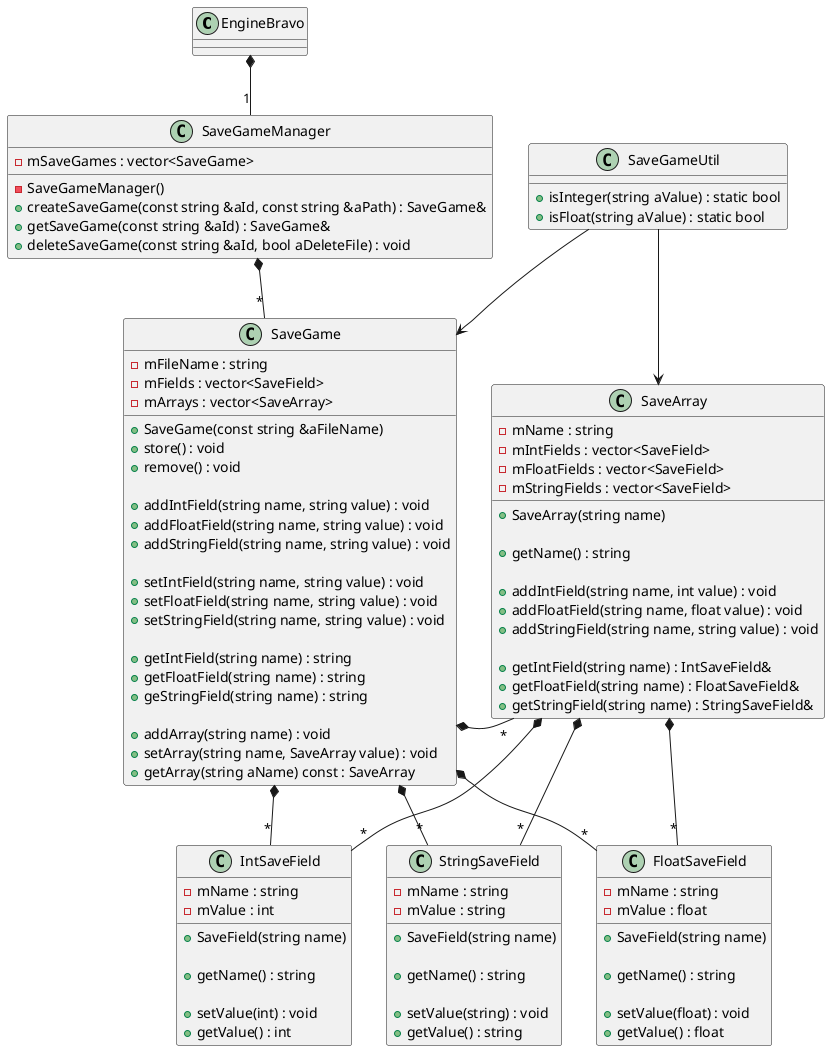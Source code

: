 @startuml

class EngineBravo {
}

class SaveGameManager {
  - mSaveGames : vector<SaveGame>
  - SaveGameManager()
  + createSaveGame(const string &aId, const string &aPath) : SaveGame&
  + getSaveGame(const string &aId) : SaveGame& 
  + deleteSaveGame(const string &aId, bool aDeleteFile) : void
}

class SaveGame {
  - mFileName : string
  - mFields : vector<SaveField>
  - mArrays : vector<SaveArray>

  + SaveGame(const string &aFileName)
  + store() : void
  + remove() : void

  + addIntField(string name, string value) : void
  + addFloatField(string name, string value) : void
  + addStringField(string name, string value) : void

  + setIntField(string name, string value) : void
  + setFloatField(string name, string value) : void
  + setStringField(string name, string value) : void

  + getIntField(string name) : string
  + getFloatField(string name) : string
  + geStringField(string name) : string

  + addArray(string name) : void
  + setArray(string name, SaveArray value) : void
  + getArray(string aName) const : SaveArray
}

class SaveGameUtil {
  + isInteger(string aValue) : static bool
  + isFloat(string aValue) : static bool
}

class SaveArray {
  - mName : string
  - mIntFields : vector<SaveField>
  - mFloatFields : vector<SaveField>
  - mStringFields : vector<SaveField>

  + SaveArray(string name)

  + getName() : string

  + addIntField(string name, int value) : void
  + addFloatField(string name, float value) : void
  + addStringField(string name, string value) : void

  + getIntField(string name) : IntSaveField&
  + getFloatField(string name) : FloatSaveField&
  + getStringField(string name) : StringSaveField&
}

together {
class IntSaveField {
  - mName : string
  - mValue : int

  + SaveField(string name)

  + getName() : string

  + setValue(int) : void
  + getValue() : int
}

class FloatSaveField {
  - mName : string
  - mValue : float

  + SaveField(string name)

  + getName() : string

  + setValue(float) : void
  + getValue() : float
}

class StringSaveField {
  - mName : string
  - mValue : string

  + SaveField(string name)

  + getName() : string

  + setValue(string) : void
  + getValue() : string
}
}


EngineBravo *--"1" SaveGameManager

SaveGameManager *--"*" SaveGame

SaveGame <-left- SaveGameUtil
SaveGame *--"*" SaveArray
SaveGame -[hidden]> SaveArray
SaveGame *--"*" IntSaveField
SaveGame *--"*" FloatSaveField
SaveGame *--"*" StringSaveField

SaveArray <-up- SaveGameUtil
SaveArray *--"*" IntSaveField
SaveArray *--"*" FloatSaveField
SaveArray *--"*" StringSaveField
@enduml